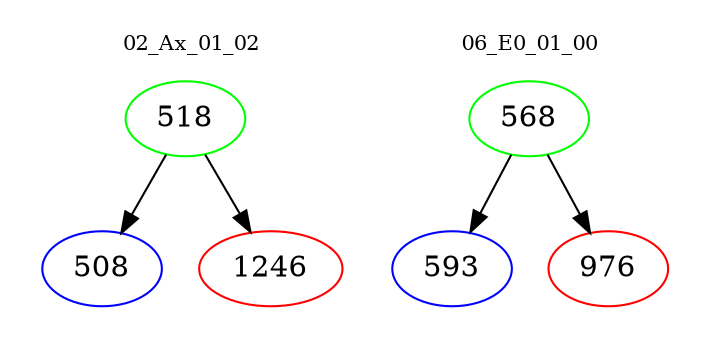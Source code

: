 digraph{
subgraph cluster_0 {
color = white
label = "02_Ax_01_02";
fontsize=10;
T0_518 [label="518", color="green"]
T0_518 -> T0_508 [color="black"]
T0_508 [label="508", color="blue"]
T0_518 -> T0_1246 [color="black"]
T0_1246 [label="1246", color="red"]
}
subgraph cluster_1 {
color = white
label = "06_E0_01_00";
fontsize=10;
T1_568 [label="568", color="green"]
T1_568 -> T1_593 [color="black"]
T1_593 [label="593", color="blue"]
T1_568 -> T1_976 [color="black"]
T1_976 [label="976", color="red"]
}
}
